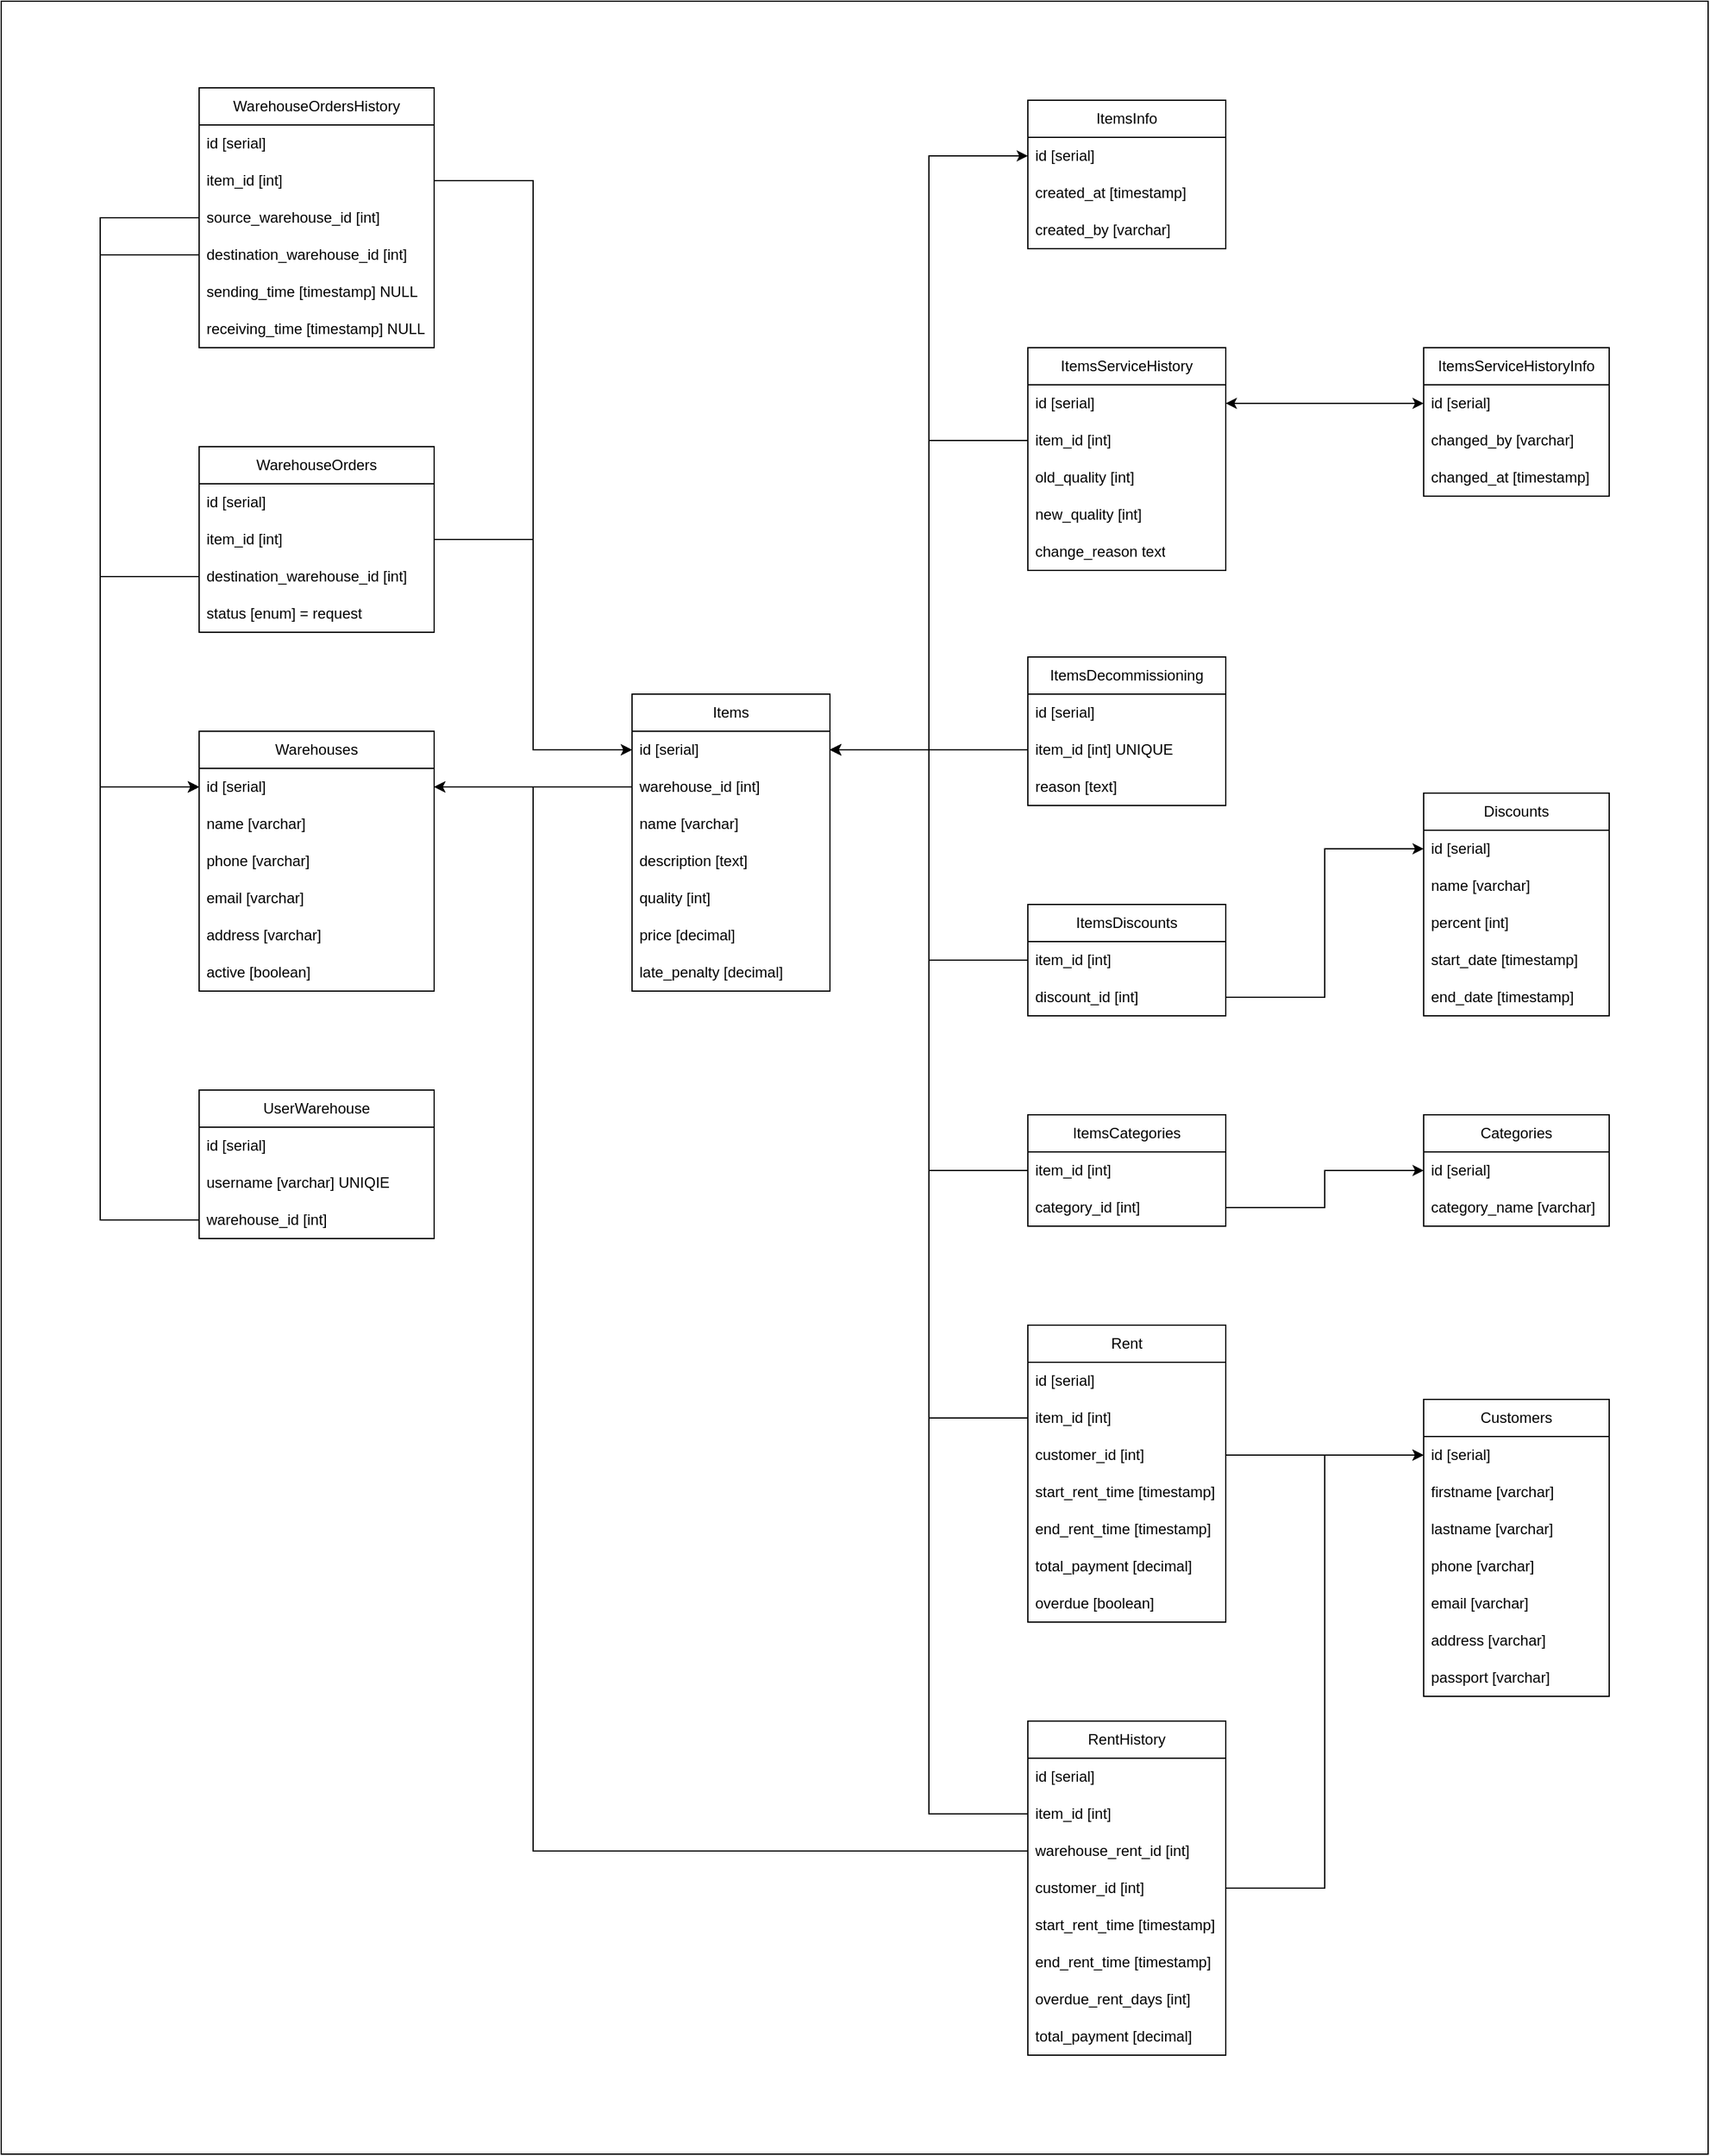 <mxfile version="24.7.17">
  <diagram name="Страница — 1" id="4j5skGVOsrsPlxVMQiAT">
    <mxGraphModel dx="2261" dy="3107" grid="1" gridSize="10" guides="1" tooltips="1" connect="1" arrows="1" fold="1" page="1" pageScale="1" pageWidth="827" pageHeight="1169" math="0" shadow="0">
      <root>
        <mxCell id="0" />
        <mxCell id="1" parent="0" />
        <mxCell id="xTbCGkDFSXypvoG6kdAG-1" value="" style="rounded=0;whiteSpace=wrap;html=1;fillColor=default;" parent="1" vertex="1">
          <mxGeometry x="-380" y="-1870" width="1380" height="1740" as="geometry" />
        </mxCell>
        <mxCell id="xTbCGkDFSXypvoG6kdAG-2" value="Warehouses" style="swimlane;fontStyle=0;childLayout=stackLayout;horizontal=1;startSize=30;horizontalStack=0;resizeParent=1;resizeParentMax=0;resizeLast=0;collapsible=1;marginBottom=0;whiteSpace=wrap;html=1;" parent="1" vertex="1">
          <mxGeometry x="-220" y="-1280" width="190" height="210" as="geometry" />
        </mxCell>
        <mxCell id="xTbCGkDFSXypvoG6kdAG-3" value="id [serial]" style="text;strokeColor=none;fillColor=none;align=left;verticalAlign=middle;spacingLeft=4;spacingRight=4;overflow=hidden;points=[[0,0.5],[1,0.5]];portConstraint=eastwest;rotatable=0;whiteSpace=wrap;html=1;" parent="xTbCGkDFSXypvoG6kdAG-2" vertex="1">
          <mxGeometry y="30" width="190" height="30" as="geometry" />
        </mxCell>
        <mxCell id="xTbCGkDFSXypvoG6kdAG-4" value="name [varchar]" style="text;strokeColor=none;fillColor=none;align=left;verticalAlign=middle;spacingLeft=4;spacingRight=4;overflow=hidden;points=[[0,0.5],[1,0.5]];portConstraint=eastwest;rotatable=0;whiteSpace=wrap;html=1;" parent="xTbCGkDFSXypvoG6kdAG-2" vertex="1">
          <mxGeometry y="60" width="190" height="30" as="geometry" />
        </mxCell>
        <mxCell id="xTbCGkDFSXypvoG6kdAG-5" value="phone [varchar]" style="text;strokeColor=none;fillColor=none;align=left;verticalAlign=middle;spacingLeft=4;spacingRight=4;overflow=hidden;points=[[0,0.5],[1,0.5]];portConstraint=eastwest;rotatable=0;whiteSpace=wrap;html=1;" parent="xTbCGkDFSXypvoG6kdAG-2" vertex="1">
          <mxGeometry y="90" width="190" height="30" as="geometry" />
        </mxCell>
        <mxCell id="xTbCGkDFSXypvoG6kdAG-6" value="email [varchar]" style="text;strokeColor=none;fillColor=none;align=left;verticalAlign=middle;spacingLeft=4;spacingRight=4;overflow=hidden;points=[[0,0.5],[1,0.5]];portConstraint=eastwest;rotatable=0;whiteSpace=wrap;html=1;" parent="xTbCGkDFSXypvoG6kdAG-2" vertex="1">
          <mxGeometry y="120" width="190" height="30" as="geometry" />
        </mxCell>
        <mxCell id="xTbCGkDFSXypvoG6kdAG-7" value="address [varchar]" style="text;strokeColor=none;fillColor=none;align=left;verticalAlign=middle;spacingLeft=4;spacingRight=4;overflow=hidden;points=[[0,0.5],[1,0.5]];portConstraint=eastwest;rotatable=0;whiteSpace=wrap;html=1;" parent="xTbCGkDFSXypvoG6kdAG-2" vertex="1">
          <mxGeometry y="150" width="190" height="30" as="geometry" />
        </mxCell>
        <mxCell id="xTbCGkDFSXypvoG6kdAG-108" value="active [boolean]" style="text;strokeColor=none;fillColor=none;align=left;verticalAlign=middle;spacingLeft=4;spacingRight=4;overflow=hidden;points=[[0,0.5],[1,0.5]];portConstraint=eastwest;rotatable=0;whiteSpace=wrap;html=1;" parent="xTbCGkDFSXypvoG6kdAG-2" vertex="1">
          <mxGeometry y="180" width="190" height="30" as="geometry" />
        </mxCell>
        <mxCell id="xTbCGkDFSXypvoG6kdAG-8" value="Items" style="swimlane;fontStyle=0;childLayout=stackLayout;horizontal=1;startSize=30;horizontalStack=0;resizeParent=1;resizeParentMax=0;resizeLast=0;collapsible=1;marginBottom=0;whiteSpace=wrap;html=1;" parent="1" vertex="1">
          <mxGeometry x="130" y="-1310" width="160" height="240" as="geometry" />
        </mxCell>
        <mxCell id="xTbCGkDFSXypvoG6kdAG-9" value="id [serial]" style="text;strokeColor=none;fillColor=none;align=left;verticalAlign=middle;spacingLeft=4;spacingRight=4;overflow=hidden;points=[[0,0.5],[1,0.5]];portConstraint=eastwest;rotatable=0;whiteSpace=wrap;html=1;" parent="xTbCGkDFSXypvoG6kdAG-8" vertex="1">
          <mxGeometry y="30" width="160" height="30" as="geometry" />
        </mxCell>
        <mxCell id="xTbCGkDFSXypvoG6kdAG-10" value="warehouse_id [int]" style="text;strokeColor=none;fillColor=none;align=left;verticalAlign=middle;spacingLeft=4;spacingRight=4;overflow=hidden;points=[[0,0.5],[1,0.5]];portConstraint=eastwest;rotatable=0;whiteSpace=wrap;html=1;" parent="xTbCGkDFSXypvoG6kdAG-8" vertex="1">
          <mxGeometry y="60" width="160" height="30" as="geometry" />
        </mxCell>
        <mxCell id="xTbCGkDFSXypvoG6kdAG-11" value="name [varchar]" style="text;strokeColor=none;fillColor=none;align=left;verticalAlign=middle;spacingLeft=4;spacingRight=4;overflow=hidden;points=[[0,0.5],[1,0.5]];portConstraint=eastwest;rotatable=0;whiteSpace=wrap;html=1;" parent="xTbCGkDFSXypvoG6kdAG-8" vertex="1">
          <mxGeometry y="90" width="160" height="30" as="geometry" />
        </mxCell>
        <mxCell id="xTbCGkDFSXypvoG6kdAG-12" value="description [text]" style="text;strokeColor=none;fillColor=none;align=left;verticalAlign=middle;spacingLeft=4;spacingRight=4;overflow=hidden;points=[[0,0.5],[1,0.5]];portConstraint=eastwest;rotatable=0;whiteSpace=wrap;html=1;" parent="xTbCGkDFSXypvoG6kdAG-8" vertex="1">
          <mxGeometry y="120" width="160" height="30" as="geometry" />
        </mxCell>
        <mxCell id="xTbCGkDFSXypvoG6kdAG-13" value="quality [int]" style="text;strokeColor=none;fillColor=none;align=left;verticalAlign=middle;spacingLeft=4;spacingRight=4;overflow=hidden;points=[[0,0.5],[1,0.5]];portConstraint=eastwest;rotatable=0;whiteSpace=wrap;html=1;" parent="xTbCGkDFSXypvoG6kdAG-8" vertex="1">
          <mxGeometry y="150" width="160" height="30" as="geometry" />
        </mxCell>
        <mxCell id="xTbCGkDFSXypvoG6kdAG-14" value="price [decimal]" style="text;strokeColor=none;fillColor=none;align=left;verticalAlign=middle;spacingLeft=4;spacingRight=4;overflow=hidden;points=[[0,0.5],[1,0.5]];portConstraint=eastwest;rotatable=0;whiteSpace=wrap;html=1;" parent="xTbCGkDFSXypvoG6kdAG-8" vertex="1">
          <mxGeometry y="180" width="160" height="30" as="geometry" />
        </mxCell>
        <mxCell id="xTbCGkDFSXypvoG6kdAG-15" value="late_penalty [decimal]" style="text;strokeColor=none;fillColor=none;align=left;verticalAlign=middle;spacingLeft=4;spacingRight=4;overflow=hidden;points=[[0,0.5],[1,0.5]];portConstraint=eastwest;rotatable=0;whiteSpace=wrap;html=1;" parent="xTbCGkDFSXypvoG6kdAG-8" vertex="1">
          <mxGeometry y="210" width="160" height="30" as="geometry" />
        </mxCell>
        <mxCell id="xTbCGkDFSXypvoG6kdAG-17" value="" style="endArrow=classic;html=1;rounded=0;exitX=0;exitY=0.5;exitDx=0;exitDy=0;entryX=1;entryY=0.5;entryDx=0;entryDy=0;" parent="1" source="xTbCGkDFSXypvoG6kdAG-10" target="xTbCGkDFSXypvoG6kdAG-3" edge="1">
          <mxGeometry width="50" height="50" relative="1" as="geometry">
            <mxPoint y="-1210" as="sourcePoint" />
            <mxPoint x="50" y="-1260" as="targetPoint" />
          </mxGeometry>
        </mxCell>
        <mxCell id="xTbCGkDFSXypvoG6kdAG-18" value="WarehouseOrders" style="swimlane;fontStyle=0;childLayout=stackLayout;horizontal=1;startSize=30;horizontalStack=0;resizeParent=1;resizeParentMax=0;resizeLast=0;collapsible=1;marginBottom=0;whiteSpace=wrap;html=1;" parent="1" vertex="1">
          <mxGeometry x="-220" y="-1510" width="190" height="150" as="geometry" />
        </mxCell>
        <mxCell id="xTbCGkDFSXypvoG6kdAG-19" value="id [serial]" style="text;strokeColor=none;fillColor=none;align=left;verticalAlign=middle;spacingLeft=4;spacingRight=4;overflow=hidden;points=[[0,0.5],[1,0.5]];portConstraint=eastwest;rotatable=0;whiteSpace=wrap;html=1;" parent="xTbCGkDFSXypvoG6kdAG-18" vertex="1">
          <mxGeometry y="30" width="190" height="30" as="geometry" />
        </mxCell>
        <mxCell id="xTbCGkDFSXypvoG6kdAG-20" value="item_id [int]" style="text;strokeColor=none;fillColor=none;align=left;verticalAlign=middle;spacingLeft=4;spacingRight=4;overflow=hidden;points=[[0,0.5],[1,0.5]];portConstraint=eastwest;rotatable=0;whiteSpace=wrap;html=1;" parent="xTbCGkDFSXypvoG6kdAG-18" vertex="1">
          <mxGeometry y="60" width="190" height="30" as="geometry" />
        </mxCell>
        <mxCell id="xTbCGkDFSXypvoG6kdAG-21" value="destination_warehouse_id [int]" style="text;strokeColor=none;fillColor=none;align=left;verticalAlign=middle;spacingLeft=4;spacingRight=4;overflow=hidden;points=[[0,0.5],[1,0.5]];portConstraint=eastwest;rotatable=0;whiteSpace=wrap;html=1;" parent="xTbCGkDFSXypvoG6kdAG-18" vertex="1">
          <mxGeometry y="90" width="190" height="30" as="geometry" />
        </mxCell>
        <mxCell id="xTbCGkDFSXypvoG6kdAG-22" value="status [enum] = request" style="text;strokeColor=none;fillColor=none;align=left;verticalAlign=middle;spacingLeft=4;spacingRight=4;overflow=hidden;points=[[0,0.5],[1,0.5]];portConstraint=eastwest;rotatable=0;whiteSpace=wrap;html=1;" parent="xTbCGkDFSXypvoG6kdAG-18" vertex="1">
          <mxGeometry y="120" width="190" height="30" as="geometry" />
        </mxCell>
        <mxCell id="xTbCGkDFSXypvoG6kdAG-23" value="WarehouseOrdersHistory" style="swimlane;fontStyle=0;childLayout=stackLayout;horizontal=1;startSize=30;horizontalStack=0;resizeParent=1;resizeParentMax=0;resizeLast=0;collapsible=1;marginBottom=0;whiteSpace=wrap;html=1;" parent="1" vertex="1">
          <mxGeometry x="-220" y="-1800" width="190" height="210" as="geometry" />
        </mxCell>
        <mxCell id="xTbCGkDFSXypvoG6kdAG-24" value="id [serial]" style="text;strokeColor=none;fillColor=none;align=left;verticalAlign=middle;spacingLeft=4;spacingRight=4;overflow=hidden;points=[[0,0.5],[1,0.5]];portConstraint=eastwest;rotatable=0;whiteSpace=wrap;html=1;" parent="xTbCGkDFSXypvoG6kdAG-23" vertex="1">
          <mxGeometry y="30" width="190" height="30" as="geometry" />
        </mxCell>
        <mxCell id="xTbCGkDFSXypvoG6kdAG-25" value="item_id [int]" style="text;strokeColor=none;fillColor=none;align=left;verticalAlign=middle;spacingLeft=4;spacingRight=4;overflow=hidden;points=[[0,0.5],[1,0.5]];portConstraint=eastwest;rotatable=0;whiteSpace=wrap;html=1;" parent="xTbCGkDFSXypvoG6kdAG-23" vertex="1">
          <mxGeometry y="60" width="190" height="30" as="geometry" />
        </mxCell>
        <mxCell id="xTbCGkDFSXypvoG6kdAG-26" value="source_warehouse_id [int]" style="text;strokeColor=none;fillColor=none;align=left;verticalAlign=middle;spacingLeft=4;spacingRight=4;overflow=hidden;points=[[0,0.5],[1,0.5]];portConstraint=eastwest;rotatable=0;whiteSpace=wrap;html=1;" parent="xTbCGkDFSXypvoG6kdAG-23" vertex="1">
          <mxGeometry y="90" width="190" height="30" as="geometry" />
        </mxCell>
        <mxCell id="xTbCGkDFSXypvoG6kdAG-27" value="destination_warehouse_id [int]" style="text;strokeColor=none;fillColor=none;align=left;verticalAlign=middle;spacingLeft=4;spacingRight=4;overflow=hidden;points=[[0,0.5],[1,0.5]];portConstraint=eastwest;rotatable=0;whiteSpace=wrap;html=1;" parent="xTbCGkDFSXypvoG6kdAG-23" vertex="1">
          <mxGeometry y="120" width="190" height="30" as="geometry" />
        </mxCell>
        <mxCell id="xTbCGkDFSXypvoG6kdAG-28" value="sending_time [timestamp] NULL" style="text;strokeColor=none;fillColor=none;align=left;verticalAlign=middle;spacingLeft=4;spacingRight=4;overflow=hidden;points=[[0,0.5],[1,0.5]];portConstraint=eastwest;rotatable=0;whiteSpace=wrap;html=1;" parent="xTbCGkDFSXypvoG6kdAG-23" vertex="1">
          <mxGeometry y="150" width="190" height="30" as="geometry" />
        </mxCell>
        <mxCell id="xTbCGkDFSXypvoG6kdAG-29" value="receiving_time [timestamp] NULL" style="text;strokeColor=none;fillColor=none;align=left;verticalAlign=middle;spacingLeft=4;spacingRight=4;overflow=hidden;points=[[0,0.5],[1,0.5]];portConstraint=eastwest;rotatable=0;whiteSpace=wrap;html=1;" parent="xTbCGkDFSXypvoG6kdAG-23" vertex="1">
          <mxGeometry y="180" width="190" height="30" as="geometry" />
        </mxCell>
        <mxCell id="xTbCGkDFSXypvoG6kdAG-30" value="" style="endArrow=classic;html=1;rounded=0;exitX=0;exitY=0.5;exitDx=0;exitDy=0;entryX=0;entryY=0.5;entryDx=0;entryDy=0;" parent="1" source="xTbCGkDFSXypvoG6kdAG-21" target="xTbCGkDFSXypvoG6kdAG-3" edge="1">
          <mxGeometry width="50" height="50" relative="1" as="geometry">
            <mxPoint x="-330" y="-1350" as="sourcePoint" />
            <mxPoint x="-280" y="-1400" as="targetPoint" />
            <Array as="points">
              <mxPoint x="-300" y="-1405" />
              <mxPoint x="-300" y="-1235" />
            </Array>
          </mxGeometry>
        </mxCell>
        <mxCell id="xTbCGkDFSXypvoG6kdAG-31" value="" style="endArrow=classic;html=1;rounded=0;exitX=0;exitY=0.5;exitDx=0;exitDy=0;entryX=0;entryY=0.5;entryDx=0;entryDy=0;" parent="1" source="xTbCGkDFSXypvoG6kdAG-26" target="xTbCGkDFSXypvoG6kdAG-3" edge="1">
          <mxGeometry width="50" height="50" relative="1" as="geometry">
            <mxPoint x="-390" y="-1550" as="sourcePoint" />
            <mxPoint x="-340" y="-1600" as="targetPoint" />
            <Array as="points">
              <mxPoint x="-300" y="-1695" />
              <mxPoint x="-300" y="-1235" />
            </Array>
          </mxGeometry>
        </mxCell>
        <mxCell id="xTbCGkDFSXypvoG6kdAG-32" value="" style="endArrow=classic;html=1;rounded=0;exitX=0;exitY=0.5;exitDx=0;exitDy=0;entryX=0;entryY=0.5;entryDx=0;entryDy=0;" parent="1" source="xTbCGkDFSXypvoG6kdAG-27" target="xTbCGkDFSXypvoG6kdAG-3" edge="1">
          <mxGeometry width="50" height="50" relative="1" as="geometry">
            <mxPoint x="-350" y="-1510" as="sourcePoint" />
            <mxPoint x="-300" y="-1560" as="targetPoint" />
            <Array as="points">
              <mxPoint x="-300" y="-1665" />
              <mxPoint x="-300" y="-1235" />
            </Array>
          </mxGeometry>
        </mxCell>
        <mxCell id="xTbCGkDFSXypvoG6kdAG-33" value="" style="endArrow=classic;html=1;rounded=0;exitX=1;exitY=0.5;exitDx=0;exitDy=0;entryX=0;entryY=0.5;entryDx=0;entryDy=0;" parent="1" source="xTbCGkDFSXypvoG6kdAG-20" target="xTbCGkDFSXypvoG6kdAG-9" edge="1">
          <mxGeometry width="50" height="50" relative="1" as="geometry">
            <mxPoint x="50" y="-1430" as="sourcePoint" />
            <mxPoint x="100" y="-1480" as="targetPoint" />
            <Array as="points">
              <mxPoint x="50" y="-1435" />
              <mxPoint x="50" y="-1265" />
            </Array>
          </mxGeometry>
        </mxCell>
        <mxCell id="xTbCGkDFSXypvoG6kdAG-34" value="" style="endArrow=classic;html=1;rounded=0;entryX=0;entryY=0.5;entryDx=0;entryDy=0;exitX=1;exitY=0.5;exitDx=0;exitDy=0;" parent="1" source="xTbCGkDFSXypvoG6kdAG-25" target="xTbCGkDFSXypvoG6kdAG-9" edge="1">
          <mxGeometry width="50" height="50" relative="1" as="geometry">
            <mxPoint x="50" y="-1650" as="sourcePoint" />
            <mxPoint x="100" y="-1700" as="targetPoint" />
            <Array as="points">
              <mxPoint x="50" y="-1725" />
              <mxPoint x="50" y="-1265" />
            </Array>
          </mxGeometry>
        </mxCell>
        <mxCell id="xTbCGkDFSXypvoG6kdAG-35" value="ItemsInfo" style="swimlane;fontStyle=0;childLayout=stackLayout;horizontal=1;startSize=30;horizontalStack=0;resizeParent=1;resizeParentMax=0;resizeLast=0;collapsible=1;marginBottom=0;whiteSpace=wrap;html=1;" parent="1" vertex="1">
          <mxGeometry x="450" y="-1790" width="160" height="120" as="geometry" />
        </mxCell>
        <mxCell id="xTbCGkDFSXypvoG6kdAG-36" value="id [serial]" style="text;strokeColor=none;fillColor=none;align=left;verticalAlign=middle;spacingLeft=4;spacingRight=4;overflow=hidden;points=[[0,0.5],[1,0.5]];portConstraint=eastwest;rotatable=0;whiteSpace=wrap;html=1;" parent="xTbCGkDFSXypvoG6kdAG-35" vertex="1">
          <mxGeometry y="30" width="160" height="30" as="geometry" />
        </mxCell>
        <mxCell id="xTbCGkDFSXypvoG6kdAG-37" value="created_at [timestamp]" style="text;strokeColor=none;fillColor=none;align=left;verticalAlign=middle;spacingLeft=4;spacingRight=4;overflow=hidden;points=[[0,0.5],[1,0.5]];portConstraint=eastwest;rotatable=0;whiteSpace=wrap;html=1;" parent="xTbCGkDFSXypvoG6kdAG-35" vertex="1">
          <mxGeometry y="60" width="160" height="30" as="geometry" />
        </mxCell>
        <mxCell id="xTbCGkDFSXypvoG6kdAG-38" value="created_by [varchar]" style="text;strokeColor=none;fillColor=none;align=left;verticalAlign=middle;spacingLeft=4;spacingRight=4;overflow=hidden;points=[[0,0.5],[1,0.5]];portConstraint=eastwest;rotatable=0;whiteSpace=wrap;html=1;" parent="xTbCGkDFSXypvoG6kdAG-35" vertex="1">
          <mxGeometry y="90" width="160" height="30" as="geometry" />
        </mxCell>
        <mxCell id="xTbCGkDFSXypvoG6kdAG-39" value="" style="endArrow=classic;startArrow=classic;html=1;rounded=0;exitX=1;exitY=0.5;exitDx=0;exitDy=0;entryX=0;entryY=0.5;entryDx=0;entryDy=0;" parent="1" source="xTbCGkDFSXypvoG6kdAG-9" target="xTbCGkDFSXypvoG6kdAG-36" edge="1">
          <mxGeometry width="50" height="50" relative="1" as="geometry">
            <mxPoint x="300" y="-1410" as="sourcePoint" />
            <mxPoint x="350" y="-1670" as="targetPoint" />
            <Array as="points">
              <mxPoint x="370" y="-1265" />
              <mxPoint x="370" y="-1745" />
            </Array>
          </mxGeometry>
        </mxCell>
        <mxCell id="xTbCGkDFSXypvoG6kdAG-40" value="ItemsServiceHistory" style="swimlane;fontStyle=0;childLayout=stackLayout;horizontal=1;startSize=30;horizontalStack=0;resizeParent=1;resizeParentMax=0;resizeLast=0;collapsible=1;marginBottom=0;whiteSpace=wrap;html=1;" parent="1" vertex="1">
          <mxGeometry x="450" y="-1590" width="160" height="180" as="geometry" />
        </mxCell>
        <mxCell id="xTbCGkDFSXypvoG6kdAG-41" value="id [serial]" style="text;strokeColor=none;fillColor=none;align=left;verticalAlign=middle;spacingLeft=4;spacingRight=4;overflow=hidden;points=[[0,0.5],[1,0.5]];portConstraint=eastwest;rotatable=0;whiteSpace=wrap;html=1;" parent="xTbCGkDFSXypvoG6kdAG-40" vertex="1">
          <mxGeometry y="30" width="160" height="30" as="geometry" />
        </mxCell>
        <mxCell id="xTbCGkDFSXypvoG6kdAG-42" value="item_id [int]" style="text;strokeColor=none;fillColor=none;align=left;verticalAlign=middle;spacingLeft=4;spacingRight=4;overflow=hidden;points=[[0,0.5],[1,0.5]];portConstraint=eastwest;rotatable=0;whiteSpace=wrap;html=1;" parent="xTbCGkDFSXypvoG6kdAG-40" vertex="1">
          <mxGeometry y="60" width="160" height="30" as="geometry" />
        </mxCell>
        <mxCell id="xTbCGkDFSXypvoG6kdAG-43" value="old_quality [int]" style="text;strokeColor=none;fillColor=none;align=left;verticalAlign=middle;spacingLeft=4;spacingRight=4;overflow=hidden;points=[[0,0.5],[1,0.5]];portConstraint=eastwest;rotatable=0;whiteSpace=wrap;html=1;" parent="xTbCGkDFSXypvoG6kdAG-40" vertex="1">
          <mxGeometry y="90" width="160" height="30" as="geometry" />
        </mxCell>
        <mxCell id="xTbCGkDFSXypvoG6kdAG-44" value="new&lt;span style=&quot;background-color: initial;&quot;&gt;_quality [int]&lt;/span&gt;" style="text;strokeColor=none;fillColor=none;align=left;verticalAlign=middle;spacingLeft=4;spacingRight=4;overflow=hidden;points=[[0,0.5],[1,0.5]];portConstraint=eastwest;rotatable=0;whiteSpace=wrap;html=1;" parent="xTbCGkDFSXypvoG6kdAG-40" vertex="1">
          <mxGeometry y="120" width="160" height="30" as="geometry" />
        </mxCell>
        <mxCell id="xTbCGkDFSXypvoG6kdAG-45" value="change_reason text" style="text;strokeColor=none;fillColor=none;align=left;verticalAlign=middle;spacingLeft=4;spacingRight=4;overflow=hidden;points=[[0,0.5],[1,0.5]];portConstraint=eastwest;rotatable=0;whiteSpace=wrap;html=1;" parent="xTbCGkDFSXypvoG6kdAG-40" vertex="1">
          <mxGeometry y="150" width="160" height="30" as="geometry" />
        </mxCell>
        <mxCell id="xTbCGkDFSXypvoG6kdAG-48" value="" style="endArrow=classic;html=1;rounded=0;exitX=0;exitY=0.5;exitDx=0;exitDy=0;entryX=1;entryY=0.5;entryDx=0;entryDy=0;" parent="1" source="xTbCGkDFSXypvoG6kdAG-42" target="xTbCGkDFSXypvoG6kdAG-9" edge="1">
          <mxGeometry width="50" height="50" relative="1" as="geometry">
            <mxPoint x="260" y="-1460" as="sourcePoint" />
            <mxPoint x="310" y="-1510" as="targetPoint" />
            <Array as="points">
              <mxPoint x="370" y="-1515" />
              <mxPoint x="370" y="-1265" />
            </Array>
          </mxGeometry>
        </mxCell>
        <mxCell id="xTbCGkDFSXypvoG6kdAG-49" value="ItemsCategories" style="swimlane;fontStyle=0;childLayout=stackLayout;horizontal=1;startSize=30;horizontalStack=0;resizeParent=1;resizeParentMax=0;resizeLast=0;collapsible=1;marginBottom=0;whiteSpace=wrap;html=1;" parent="1" vertex="1">
          <mxGeometry x="450" y="-970" width="160" height="90" as="geometry" />
        </mxCell>
        <mxCell id="xTbCGkDFSXypvoG6kdAG-50" value="item_id [int]" style="text;strokeColor=none;fillColor=none;align=left;verticalAlign=middle;spacingLeft=4;spacingRight=4;overflow=hidden;points=[[0,0.5],[1,0.5]];portConstraint=eastwest;rotatable=0;whiteSpace=wrap;html=1;" parent="xTbCGkDFSXypvoG6kdAG-49" vertex="1">
          <mxGeometry y="30" width="160" height="30" as="geometry" />
        </mxCell>
        <mxCell id="xTbCGkDFSXypvoG6kdAG-51" value="category_id [int]" style="text;strokeColor=none;fillColor=none;align=left;verticalAlign=middle;spacingLeft=4;spacingRight=4;overflow=hidden;points=[[0,0.5],[1,0.5]];portConstraint=eastwest;rotatable=0;whiteSpace=wrap;html=1;" parent="xTbCGkDFSXypvoG6kdAG-49" vertex="1">
          <mxGeometry y="60" width="160" height="30" as="geometry" />
        </mxCell>
        <mxCell id="xTbCGkDFSXypvoG6kdAG-52" value="Categories" style="swimlane;fontStyle=0;childLayout=stackLayout;horizontal=1;startSize=30;horizontalStack=0;resizeParent=1;resizeParentMax=0;resizeLast=0;collapsible=1;marginBottom=0;whiteSpace=wrap;html=1;" parent="1" vertex="1">
          <mxGeometry x="770" y="-970" width="150" height="90" as="geometry" />
        </mxCell>
        <mxCell id="xTbCGkDFSXypvoG6kdAG-53" value="id [serial]" style="text;strokeColor=none;fillColor=none;align=left;verticalAlign=middle;spacingLeft=4;spacingRight=4;overflow=hidden;points=[[0,0.5],[1,0.5]];portConstraint=eastwest;rotatable=0;whiteSpace=wrap;html=1;" parent="xTbCGkDFSXypvoG6kdAG-52" vertex="1">
          <mxGeometry y="30" width="150" height="30" as="geometry" />
        </mxCell>
        <mxCell id="xTbCGkDFSXypvoG6kdAG-54" value="category_name [varchar]" style="text;strokeColor=none;fillColor=none;align=left;verticalAlign=middle;spacingLeft=4;spacingRight=4;overflow=hidden;points=[[0,0.5],[1,0.5]];portConstraint=eastwest;rotatable=0;whiteSpace=wrap;html=1;" parent="xTbCGkDFSXypvoG6kdAG-52" vertex="1">
          <mxGeometry y="60" width="150" height="30" as="geometry" />
        </mxCell>
        <mxCell id="xTbCGkDFSXypvoG6kdAG-56" value="" style="endArrow=classic;html=1;rounded=0;entryX=0;entryY=0.5;entryDx=0;entryDy=0;exitX=1;exitY=0.5;exitDx=0;exitDy=0;" parent="1" source="xTbCGkDFSXypvoG6kdAG-51" target="xTbCGkDFSXypvoG6kdAG-53" edge="1">
          <mxGeometry width="50" height="50" relative="1" as="geometry">
            <mxPoint x="650" y="-880" as="sourcePoint" />
            <mxPoint x="700" y="-930" as="targetPoint" />
            <Array as="points">
              <mxPoint x="690" y="-895" />
              <mxPoint x="690" y="-925" />
            </Array>
          </mxGeometry>
        </mxCell>
        <mxCell id="xTbCGkDFSXypvoG6kdAG-57" value="ItemsDiscounts" style="swimlane;fontStyle=0;childLayout=stackLayout;horizontal=1;startSize=30;horizontalStack=0;resizeParent=1;resizeParentMax=0;resizeLast=0;collapsible=1;marginBottom=0;whiteSpace=wrap;html=1;" parent="1" vertex="1">
          <mxGeometry x="450" y="-1140" width="160" height="90" as="geometry" />
        </mxCell>
        <mxCell id="xTbCGkDFSXypvoG6kdAG-58" value="item_id [int]" style="text;strokeColor=none;fillColor=none;align=left;verticalAlign=middle;spacingLeft=4;spacingRight=4;overflow=hidden;points=[[0,0.5],[1,0.5]];portConstraint=eastwest;rotatable=0;whiteSpace=wrap;html=1;" parent="xTbCGkDFSXypvoG6kdAG-57" vertex="1">
          <mxGeometry y="30" width="160" height="30" as="geometry" />
        </mxCell>
        <mxCell id="xTbCGkDFSXypvoG6kdAG-59" value="discount_id [int]" style="text;strokeColor=none;fillColor=none;align=left;verticalAlign=middle;spacingLeft=4;spacingRight=4;overflow=hidden;points=[[0,0.5],[1,0.5]];portConstraint=eastwest;rotatable=0;whiteSpace=wrap;html=1;" parent="xTbCGkDFSXypvoG6kdAG-57" vertex="1">
          <mxGeometry y="60" width="160" height="30" as="geometry" />
        </mxCell>
        <mxCell id="xTbCGkDFSXypvoG6kdAG-60" value="" style="endArrow=classic;html=1;rounded=0;entryX=1;entryY=0.5;entryDx=0;entryDy=0;exitX=0;exitY=0.5;exitDx=0;exitDy=0;" parent="1" source="xTbCGkDFSXypvoG6kdAG-58" target="xTbCGkDFSXypvoG6kdAG-9" edge="1">
          <mxGeometry width="50" height="50" relative="1" as="geometry">
            <mxPoint x="380" y="-1170" as="sourcePoint" />
            <mxPoint x="430" y="-1220" as="targetPoint" />
            <Array as="points">
              <mxPoint x="370" y="-1095" />
              <mxPoint x="370" y="-1265" />
            </Array>
          </mxGeometry>
        </mxCell>
        <mxCell id="xTbCGkDFSXypvoG6kdAG-61" value="Discounts" style="swimlane;fontStyle=0;childLayout=stackLayout;horizontal=1;startSize=30;horizontalStack=0;resizeParent=1;resizeParentMax=0;resizeLast=0;collapsible=1;marginBottom=0;whiteSpace=wrap;html=1;" parent="1" vertex="1">
          <mxGeometry x="770" y="-1230" width="150" height="180" as="geometry" />
        </mxCell>
        <mxCell id="xTbCGkDFSXypvoG6kdAG-62" value="id [serial]" style="text;strokeColor=none;fillColor=none;align=left;verticalAlign=middle;spacingLeft=4;spacingRight=4;overflow=hidden;points=[[0,0.5],[1,0.5]];portConstraint=eastwest;rotatable=0;whiteSpace=wrap;html=1;" parent="xTbCGkDFSXypvoG6kdAG-61" vertex="1">
          <mxGeometry y="30" width="150" height="30" as="geometry" />
        </mxCell>
        <mxCell id="xTbCGkDFSXypvoG6kdAG-63" value="name [varchar]" style="text;strokeColor=none;fillColor=none;align=left;verticalAlign=middle;spacingLeft=4;spacingRight=4;overflow=hidden;points=[[0,0.5],[1,0.5]];portConstraint=eastwest;rotatable=0;whiteSpace=wrap;html=1;" parent="xTbCGkDFSXypvoG6kdAG-61" vertex="1">
          <mxGeometry y="60" width="150" height="30" as="geometry" />
        </mxCell>
        <mxCell id="xTbCGkDFSXypvoG6kdAG-64" value="percent [int]" style="text;strokeColor=none;fillColor=none;align=left;verticalAlign=middle;spacingLeft=4;spacingRight=4;overflow=hidden;points=[[0,0.5],[1,0.5]];portConstraint=eastwest;rotatable=0;whiteSpace=wrap;html=1;" parent="xTbCGkDFSXypvoG6kdAG-61" vertex="1">
          <mxGeometry y="90" width="150" height="30" as="geometry" />
        </mxCell>
        <mxCell id="xTbCGkDFSXypvoG6kdAG-65" value="start_date [timestamp]" style="text;strokeColor=none;fillColor=none;align=left;verticalAlign=middle;spacingLeft=4;spacingRight=4;overflow=hidden;points=[[0,0.5],[1,0.5]];portConstraint=eastwest;rotatable=0;whiteSpace=wrap;html=1;" parent="xTbCGkDFSXypvoG6kdAG-61" vertex="1">
          <mxGeometry y="120" width="150" height="30" as="geometry" />
        </mxCell>
        <mxCell id="xTbCGkDFSXypvoG6kdAG-66" value="end_date [timestamp]" style="text;strokeColor=none;fillColor=none;align=left;verticalAlign=middle;spacingLeft=4;spacingRight=4;overflow=hidden;points=[[0,0.5],[1,0.5]];portConstraint=eastwest;rotatable=0;whiteSpace=wrap;html=1;" parent="xTbCGkDFSXypvoG6kdAG-61" vertex="1">
          <mxGeometry y="150" width="150" height="30" as="geometry" />
        </mxCell>
        <mxCell id="xTbCGkDFSXypvoG6kdAG-67" value="&lt;span style=&quot;white-space-collapse: preserve;&quot; data-src-align=&quot;0:23&quot; class=&quot;EzKURWReUAB5oZgtQNkl&quot;&gt;ItemsDecommissioning&lt;/span&gt;" style="swimlane;fontStyle=0;childLayout=stackLayout;horizontal=1;startSize=30;horizontalStack=0;resizeParent=1;resizeParentMax=0;resizeLast=0;collapsible=1;marginBottom=0;whiteSpace=wrap;html=1;" parent="1" vertex="1">
          <mxGeometry x="450" y="-1340" width="160" height="120" as="geometry">
            <mxRectangle x="120" y="530" width="160" height="30" as="alternateBounds" />
          </mxGeometry>
        </mxCell>
        <mxCell id="xTbCGkDFSXypvoG6kdAG-68" value="id [serial]" style="text;strokeColor=none;fillColor=none;align=left;verticalAlign=middle;spacingLeft=4;spacingRight=4;overflow=hidden;points=[[0,0.5],[1,0.5]];portConstraint=eastwest;rotatable=0;whiteSpace=wrap;html=1;" parent="xTbCGkDFSXypvoG6kdAG-67" vertex="1">
          <mxGeometry y="30" width="160" height="30" as="geometry" />
        </mxCell>
        <mxCell id="xTbCGkDFSXypvoG6kdAG-69" value="item_id [int] UNIQUE" style="text;strokeColor=none;fillColor=none;align=left;verticalAlign=middle;spacingLeft=4;spacingRight=4;overflow=hidden;points=[[0,0.5],[1,0.5]];portConstraint=eastwest;rotatable=0;whiteSpace=wrap;html=1;" parent="xTbCGkDFSXypvoG6kdAG-67" vertex="1">
          <mxGeometry y="60" width="160" height="30" as="geometry" />
        </mxCell>
        <mxCell id="xTbCGkDFSXypvoG6kdAG-70" value="reason [text]" style="text;strokeColor=none;fillColor=none;align=left;verticalAlign=middle;spacingLeft=4;spacingRight=4;overflow=hidden;points=[[0,0.5],[1,0.5]];portConstraint=eastwest;rotatable=0;whiteSpace=wrap;html=1;" parent="xTbCGkDFSXypvoG6kdAG-67" vertex="1">
          <mxGeometry y="90" width="160" height="30" as="geometry" />
        </mxCell>
        <mxCell id="xTbCGkDFSXypvoG6kdAG-71" value="" style="endArrow=classic;html=1;rounded=0;exitX=1;exitY=0.5;exitDx=0;exitDy=0;entryX=0;entryY=0.5;entryDx=0;entryDy=0;" parent="1" source="xTbCGkDFSXypvoG6kdAG-59" target="xTbCGkDFSXypvoG6kdAG-62" edge="1">
          <mxGeometry width="50" height="50" relative="1" as="geometry">
            <mxPoint x="650" y="-1080" as="sourcePoint" />
            <mxPoint x="630" y="-1150" as="targetPoint" />
            <Array as="points">
              <mxPoint x="690" y="-1065" />
              <mxPoint x="690" y="-1185" />
            </Array>
          </mxGeometry>
        </mxCell>
        <mxCell id="xTbCGkDFSXypvoG6kdAG-73" value="Rent" style="swimlane;fontStyle=0;childLayout=stackLayout;horizontal=1;startSize=30;horizontalStack=0;resizeParent=1;resizeParentMax=0;resizeLast=0;collapsible=1;marginBottom=0;whiteSpace=wrap;html=1;" parent="1" vertex="1">
          <mxGeometry x="450" y="-800" width="160" height="240" as="geometry" />
        </mxCell>
        <mxCell id="xTbCGkDFSXypvoG6kdAG-74" value="id [serial]" style="text;strokeColor=none;fillColor=none;align=left;verticalAlign=middle;spacingLeft=4;spacingRight=4;overflow=hidden;points=[[0,0.5],[1,0.5]];portConstraint=eastwest;rotatable=0;whiteSpace=wrap;html=1;" parent="xTbCGkDFSXypvoG6kdAG-73" vertex="1">
          <mxGeometry y="30" width="160" height="30" as="geometry" />
        </mxCell>
        <mxCell id="xTbCGkDFSXypvoG6kdAG-75" value="item_id [int]" style="text;strokeColor=none;fillColor=none;align=left;verticalAlign=middle;spacingLeft=4;spacingRight=4;overflow=hidden;points=[[0,0.5],[1,0.5]];portConstraint=eastwest;rotatable=0;whiteSpace=wrap;html=1;" parent="xTbCGkDFSXypvoG6kdAG-73" vertex="1">
          <mxGeometry y="60" width="160" height="30" as="geometry" />
        </mxCell>
        <mxCell id="xTbCGkDFSXypvoG6kdAG-76" value="customer_id [int]" style="text;strokeColor=none;fillColor=none;align=left;verticalAlign=middle;spacingLeft=4;spacingRight=4;overflow=hidden;points=[[0,0.5],[1,0.5]];portConstraint=eastwest;rotatable=0;whiteSpace=wrap;html=1;" parent="xTbCGkDFSXypvoG6kdAG-73" vertex="1">
          <mxGeometry y="90" width="160" height="30" as="geometry" />
        </mxCell>
        <mxCell id="xTbCGkDFSXypvoG6kdAG-77" value="start_rent_time [timestamp]" style="text;strokeColor=none;fillColor=none;align=left;verticalAlign=middle;spacingLeft=4;spacingRight=4;overflow=hidden;points=[[0,0.5],[1,0.5]];portConstraint=eastwest;rotatable=0;whiteSpace=wrap;html=1;" parent="xTbCGkDFSXypvoG6kdAG-73" vertex="1">
          <mxGeometry y="120" width="160" height="30" as="geometry" />
        </mxCell>
        <mxCell id="xTbCGkDFSXypvoG6kdAG-78" value="end_rent_time [timestamp]" style="text;strokeColor=none;fillColor=none;align=left;verticalAlign=middle;spacingLeft=4;spacingRight=4;overflow=hidden;points=[[0,0.5],[1,0.5]];portConstraint=eastwest;rotatable=0;whiteSpace=wrap;html=1;" parent="xTbCGkDFSXypvoG6kdAG-73" vertex="1">
          <mxGeometry y="150" width="160" height="30" as="geometry" />
        </mxCell>
        <mxCell id="xTbCGkDFSXypvoG6kdAG-79" value="total_payment [decimal]" style="text;strokeColor=none;fillColor=none;align=left;verticalAlign=middle;spacingLeft=4;spacingRight=4;overflow=hidden;points=[[0,0.5],[1,0.5]];portConstraint=eastwest;rotatable=0;whiteSpace=wrap;html=1;" parent="xTbCGkDFSXypvoG6kdAG-73" vertex="1">
          <mxGeometry y="180" width="160" height="30" as="geometry" />
        </mxCell>
        <mxCell id="xTbCGkDFSXypvoG6kdAG-80" value="overdue [boolean]" style="text;strokeColor=none;fillColor=none;align=left;verticalAlign=middle;spacingLeft=4;spacingRight=4;overflow=hidden;points=[[0,0.5],[1,0.5]];portConstraint=eastwest;rotatable=0;whiteSpace=wrap;html=1;" parent="xTbCGkDFSXypvoG6kdAG-73" vertex="1">
          <mxGeometry y="210" width="160" height="30" as="geometry" />
        </mxCell>
        <mxCell id="xTbCGkDFSXypvoG6kdAG-81" value="" style="endArrow=classic;html=1;rounded=0;entryX=1;entryY=0.5;entryDx=0;entryDy=0;exitX=0;exitY=0.5;exitDx=0;exitDy=0;" parent="1" source="xTbCGkDFSXypvoG6kdAG-75" target="xTbCGkDFSXypvoG6kdAG-9" edge="1">
          <mxGeometry width="50" height="50" relative="1" as="geometry">
            <mxPoint x="250" y="-860" as="sourcePoint" />
            <mxPoint x="300" y="-910" as="targetPoint" />
            <Array as="points">
              <mxPoint x="370" y="-725" />
              <mxPoint x="370" y="-1265" />
            </Array>
          </mxGeometry>
        </mxCell>
        <mxCell id="xTbCGkDFSXypvoG6kdAG-82" value="Customers" style="swimlane;fontStyle=0;childLayout=stackLayout;horizontal=1;startSize=30;horizontalStack=0;resizeParent=1;resizeParentMax=0;resizeLast=0;collapsible=1;marginBottom=0;whiteSpace=wrap;html=1;" parent="1" vertex="1">
          <mxGeometry x="770" y="-740" width="150" height="240" as="geometry">
            <mxRectangle x="760" y="-730" width="100" height="30" as="alternateBounds" />
          </mxGeometry>
        </mxCell>
        <mxCell id="xTbCGkDFSXypvoG6kdAG-83" value="id [serial]" style="text;strokeColor=none;fillColor=none;align=left;verticalAlign=middle;spacingLeft=4;spacingRight=4;overflow=hidden;points=[[0,0.5],[1,0.5]];portConstraint=eastwest;rotatable=0;whiteSpace=wrap;html=1;" parent="xTbCGkDFSXypvoG6kdAG-82" vertex="1">
          <mxGeometry y="30" width="150" height="30" as="geometry" />
        </mxCell>
        <mxCell id="xTbCGkDFSXypvoG6kdAG-84" value="firstname [varchar]" style="text;strokeColor=none;fillColor=none;align=left;verticalAlign=middle;spacingLeft=4;spacingRight=4;overflow=hidden;points=[[0,0.5],[1,0.5]];portConstraint=eastwest;rotatable=0;whiteSpace=wrap;html=1;" parent="xTbCGkDFSXypvoG6kdAG-82" vertex="1">
          <mxGeometry y="60" width="150" height="30" as="geometry" />
        </mxCell>
        <mxCell id="xTbCGkDFSXypvoG6kdAG-85" value="lastname [varchar]" style="text;strokeColor=none;fillColor=none;align=left;verticalAlign=middle;spacingLeft=4;spacingRight=4;overflow=hidden;points=[[0,0.5],[1,0.5]];portConstraint=eastwest;rotatable=0;whiteSpace=wrap;html=1;" parent="xTbCGkDFSXypvoG6kdAG-82" vertex="1">
          <mxGeometry y="90" width="150" height="30" as="geometry" />
        </mxCell>
        <mxCell id="xTbCGkDFSXypvoG6kdAG-86" value="phone [varchar]" style="text;strokeColor=none;fillColor=none;align=left;verticalAlign=middle;spacingLeft=4;spacingRight=4;overflow=hidden;points=[[0,0.5],[1,0.5]];portConstraint=eastwest;rotatable=0;whiteSpace=wrap;html=1;" parent="xTbCGkDFSXypvoG6kdAG-82" vertex="1">
          <mxGeometry y="120" width="150" height="30" as="geometry" />
        </mxCell>
        <mxCell id="xTbCGkDFSXypvoG6kdAG-87" value="email [varchar]" style="text;strokeColor=none;fillColor=none;align=left;verticalAlign=middle;spacingLeft=4;spacingRight=4;overflow=hidden;points=[[0,0.5],[1,0.5]];portConstraint=eastwest;rotatable=0;whiteSpace=wrap;html=1;" parent="xTbCGkDFSXypvoG6kdAG-82" vertex="1">
          <mxGeometry y="150" width="150" height="30" as="geometry" />
        </mxCell>
        <mxCell id="xTbCGkDFSXypvoG6kdAG-88" value="address [varchar]" style="text;strokeColor=none;fillColor=none;align=left;verticalAlign=middle;spacingLeft=4;spacingRight=4;overflow=hidden;points=[[0,0.5],[1,0.5]];portConstraint=eastwest;rotatable=0;whiteSpace=wrap;html=1;" parent="xTbCGkDFSXypvoG6kdAG-82" vertex="1">
          <mxGeometry y="180" width="150" height="30" as="geometry" />
        </mxCell>
        <mxCell id="xTbCGkDFSXypvoG6kdAG-89" value="passport [varchar]" style="text;strokeColor=none;fillColor=none;align=left;verticalAlign=middle;spacingLeft=4;spacingRight=4;overflow=hidden;points=[[0,0.5],[1,0.5]];portConstraint=eastwest;rotatable=0;whiteSpace=wrap;html=1;" parent="xTbCGkDFSXypvoG6kdAG-82" vertex="1">
          <mxGeometry y="210" width="150" height="30" as="geometry" />
        </mxCell>
        <mxCell id="xTbCGkDFSXypvoG6kdAG-90" value="" style="endArrow=classic;html=1;rounded=0;exitX=1;exitY=0.5;exitDx=0;exitDy=0;entryX=0;entryY=0.5;entryDx=0;entryDy=0;" parent="1" source="xTbCGkDFSXypvoG6kdAG-76" target="xTbCGkDFSXypvoG6kdAG-83" edge="1">
          <mxGeometry width="50" height="50" relative="1" as="geometry">
            <mxPoint x="680" y="-710" as="sourcePoint" />
            <mxPoint x="730" y="-760" as="targetPoint" />
            <Array as="points">
              <mxPoint x="690" y="-695" />
            </Array>
          </mxGeometry>
        </mxCell>
        <mxCell id="xTbCGkDFSXypvoG6kdAG-91" value="Rent&lt;span style=&quot;background-color: initial;&quot;&gt;History&lt;/span&gt;" style="swimlane;fontStyle=0;childLayout=stackLayout;horizontal=1;startSize=30;horizontalStack=0;resizeParent=1;resizeParentMax=0;resizeLast=0;collapsible=1;marginBottom=0;whiteSpace=wrap;html=1;" parent="1" vertex="1">
          <mxGeometry x="450" y="-480" width="160" height="270" as="geometry" />
        </mxCell>
        <mxCell id="xTbCGkDFSXypvoG6kdAG-92" value="id [serial]" style="text;strokeColor=none;fillColor=none;align=left;verticalAlign=middle;spacingLeft=4;spacingRight=4;overflow=hidden;points=[[0,0.5],[1,0.5]];portConstraint=eastwest;rotatable=0;whiteSpace=wrap;html=1;" parent="xTbCGkDFSXypvoG6kdAG-91" vertex="1">
          <mxGeometry y="30" width="160" height="30" as="geometry" />
        </mxCell>
        <mxCell id="xTbCGkDFSXypvoG6kdAG-93" value="item_id [int]" style="text;strokeColor=none;fillColor=none;align=left;verticalAlign=middle;spacingLeft=4;spacingRight=4;overflow=hidden;points=[[0,0.5],[1,0.5]];portConstraint=eastwest;rotatable=0;whiteSpace=wrap;html=1;" parent="xTbCGkDFSXypvoG6kdAG-91" vertex="1">
          <mxGeometry y="60" width="160" height="30" as="geometry" />
        </mxCell>
        <mxCell id="xTbCGkDFSXypvoG6kdAG-106" value="warehouse_rent_id [int]" style="text;strokeColor=none;fillColor=none;align=left;verticalAlign=middle;spacingLeft=4;spacingRight=4;overflow=hidden;points=[[0,0.5],[1,0.5]];portConstraint=eastwest;rotatable=0;whiteSpace=wrap;html=1;" parent="xTbCGkDFSXypvoG6kdAG-91" vertex="1">
          <mxGeometry y="90" width="160" height="30" as="geometry" />
        </mxCell>
        <mxCell id="xTbCGkDFSXypvoG6kdAG-94" value="customer_id [int]" style="text;strokeColor=none;fillColor=none;align=left;verticalAlign=middle;spacingLeft=4;spacingRight=4;overflow=hidden;points=[[0,0.5],[1,0.5]];portConstraint=eastwest;rotatable=0;whiteSpace=wrap;html=1;" parent="xTbCGkDFSXypvoG6kdAG-91" vertex="1">
          <mxGeometry y="120" width="160" height="30" as="geometry" />
        </mxCell>
        <mxCell id="xTbCGkDFSXypvoG6kdAG-95" value="start_rent_time [timestamp]" style="text;strokeColor=none;fillColor=none;align=left;verticalAlign=middle;spacingLeft=4;spacingRight=4;overflow=hidden;points=[[0,0.5],[1,0.5]];portConstraint=eastwest;rotatable=0;whiteSpace=wrap;html=1;" parent="xTbCGkDFSXypvoG6kdAG-91" vertex="1">
          <mxGeometry y="150" width="160" height="30" as="geometry" />
        </mxCell>
        <mxCell id="xTbCGkDFSXypvoG6kdAG-96" value="end_rent_time [timestamp]" style="text;strokeColor=none;fillColor=none;align=left;verticalAlign=middle;spacingLeft=4;spacingRight=4;overflow=hidden;points=[[0,0.5],[1,0.5]];portConstraint=eastwest;rotatable=0;whiteSpace=wrap;html=1;" parent="xTbCGkDFSXypvoG6kdAG-91" vertex="1">
          <mxGeometry y="180" width="160" height="30" as="geometry" />
        </mxCell>
        <mxCell id="xTbCGkDFSXypvoG6kdAG-97" value="overdue_rent_days [int]" style="text;strokeColor=none;fillColor=none;align=left;verticalAlign=middle;spacingLeft=4;spacingRight=4;overflow=hidden;points=[[0,0.5],[1,0.5]];portConstraint=eastwest;rotatable=0;whiteSpace=wrap;html=1;" parent="xTbCGkDFSXypvoG6kdAG-91" vertex="1">
          <mxGeometry y="210" width="160" height="30" as="geometry" />
        </mxCell>
        <mxCell id="xTbCGkDFSXypvoG6kdAG-98" value="total_payment [decimal]" style="text;strokeColor=none;fillColor=none;align=left;verticalAlign=middle;spacingLeft=4;spacingRight=4;overflow=hidden;points=[[0,0.5],[1,0.5]];portConstraint=eastwest;rotatable=0;whiteSpace=wrap;html=1;" parent="xTbCGkDFSXypvoG6kdAG-91" vertex="1">
          <mxGeometry y="240" width="160" height="30" as="geometry" />
        </mxCell>
        <mxCell id="xTbCGkDFSXypvoG6kdAG-99" value="" style="endArrow=classic;html=1;rounded=0;entryX=0;entryY=0.5;entryDx=0;entryDy=0;exitX=1;exitY=0.5;exitDx=0;exitDy=0;" parent="1" source="xTbCGkDFSXypvoG6kdAG-94" target="xTbCGkDFSXypvoG6kdAG-83" edge="1">
          <mxGeometry width="50" height="50" relative="1" as="geometry">
            <mxPoint x="710" y="-540" as="sourcePoint" />
            <mxPoint x="760" y="-590" as="targetPoint" />
            <Array as="points">
              <mxPoint x="690" y="-345" />
              <mxPoint x="690" y="-695" />
            </Array>
          </mxGeometry>
        </mxCell>
        <mxCell id="xTbCGkDFSXypvoG6kdAG-100" value="" style="endArrow=classic;html=1;rounded=0;exitX=0;exitY=0.5;exitDx=0;exitDy=0;entryX=1;entryY=0.5;entryDx=0;entryDy=0;" parent="1" source="xTbCGkDFSXypvoG6kdAG-93" target="xTbCGkDFSXypvoG6kdAG-9" edge="1">
          <mxGeometry width="50" height="50" relative="1" as="geometry">
            <mxPoint x="250" y="-640" as="sourcePoint" />
            <mxPoint x="300" y="-690" as="targetPoint" />
            <Array as="points">
              <mxPoint x="370" y="-405" />
              <mxPoint x="370" y="-1265" />
            </Array>
          </mxGeometry>
        </mxCell>
        <mxCell id="xTbCGkDFSXypvoG6kdAG-101" value="ItemsServiceHistoryInfo" style="swimlane;fontStyle=0;childLayout=stackLayout;horizontal=1;startSize=30;horizontalStack=0;resizeParent=1;resizeParentMax=0;resizeLast=0;collapsible=1;marginBottom=0;whiteSpace=wrap;html=1;" parent="1" vertex="1">
          <mxGeometry x="770" y="-1590" width="150" height="120" as="geometry" />
        </mxCell>
        <mxCell id="xTbCGkDFSXypvoG6kdAG-102" value="id [serial]" style="text;strokeColor=none;fillColor=none;align=left;verticalAlign=middle;spacingLeft=4;spacingRight=4;overflow=hidden;points=[[0,0.5],[1,0.5]];portConstraint=eastwest;rotatable=0;whiteSpace=wrap;html=1;" parent="xTbCGkDFSXypvoG6kdAG-101" vertex="1">
          <mxGeometry y="30" width="150" height="30" as="geometry" />
        </mxCell>
        <mxCell id="xTbCGkDFSXypvoG6kdAG-46" value="changed_by [varchar]" style="text;strokeColor=none;fillColor=none;align=left;verticalAlign=middle;spacingLeft=4;spacingRight=4;overflow=hidden;points=[[0,0.5],[1,0.5]];portConstraint=eastwest;rotatable=0;whiteSpace=wrap;html=1;" parent="xTbCGkDFSXypvoG6kdAG-101" vertex="1">
          <mxGeometry y="60" width="150" height="30" as="geometry" />
        </mxCell>
        <mxCell id="xTbCGkDFSXypvoG6kdAG-47" value="changed_at [timestamp]" style="text;strokeColor=none;fillColor=none;align=left;verticalAlign=middle;spacingLeft=4;spacingRight=4;overflow=hidden;points=[[0,0.5],[1,0.5]];portConstraint=eastwest;rotatable=0;whiteSpace=wrap;html=1;" parent="xTbCGkDFSXypvoG6kdAG-101" vertex="1">
          <mxGeometry y="90" width="150" height="30" as="geometry" />
        </mxCell>
        <mxCell id="xTbCGkDFSXypvoG6kdAG-105" value="" style="endArrow=classic;startArrow=classic;html=1;rounded=0;exitX=1;exitY=0.5;exitDx=0;exitDy=0;entryX=0;entryY=0.5;entryDx=0;entryDy=0;" parent="1" source="xTbCGkDFSXypvoG6kdAG-41" target="xTbCGkDFSXypvoG6kdAG-102" edge="1">
          <mxGeometry width="50" height="50" relative="1" as="geometry">
            <mxPoint x="670" y="-1550" as="sourcePoint" />
            <mxPoint x="720" y="-1600" as="targetPoint" />
          </mxGeometry>
        </mxCell>
        <mxCell id="xTbCGkDFSXypvoG6kdAG-107" value="" style="endArrow=classic;html=1;rounded=0;exitX=0;exitY=0.5;exitDx=0;exitDy=0;entryX=1;entryY=0.5;entryDx=0;entryDy=0;" parent="1" source="xTbCGkDFSXypvoG6kdAG-106" target="xTbCGkDFSXypvoG6kdAG-3" edge="1">
          <mxGeometry width="50" height="50" relative="1" as="geometry">
            <mxPoint x="40" y="-530" as="sourcePoint" />
            <mxPoint x="90" y="-580" as="targetPoint" />
            <Array as="points">
              <mxPoint x="50" y="-375" />
              <mxPoint x="50" y="-1235" />
            </Array>
          </mxGeometry>
        </mxCell>
        <mxCell id="xTbCGkDFSXypvoG6kdAG-109" value="" style="endArrow=classic;html=1;rounded=0;entryX=1;entryY=0.5;entryDx=0;entryDy=0;exitX=0;exitY=0.5;exitDx=0;exitDy=0;" parent="1" source="xTbCGkDFSXypvoG6kdAG-69" target="xTbCGkDFSXypvoG6kdAG-9" edge="1">
          <mxGeometry width="50" height="50" relative="1" as="geometry">
            <mxPoint x="410" y="-1240" as="sourcePoint" />
            <mxPoint x="460" y="-1290" as="targetPoint" />
          </mxGeometry>
        </mxCell>
        <mxCell id="xTbCGkDFSXypvoG6kdAG-110" value="" style="endArrow=classic;html=1;rounded=0;exitX=0;exitY=0.5;exitDx=0;exitDy=0;entryX=1;entryY=0.5;entryDx=0;entryDy=0;" parent="1" source="xTbCGkDFSXypvoG6kdAG-50" target="xTbCGkDFSXypvoG6kdAG-9" edge="1">
          <mxGeometry width="50" height="50" relative="1" as="geometry">
            <mxPoint x="290" y="-920" as="sourcePoint" />
            <mxPoint x="340" y="-970" as="targetPoint" />
            <Array as="points">
              <mxPoint x="370" y="-925" />
              <mxPoint x="370" y="-1265" />
            </Array>
          </mxGeometry>
        </mxCell>
        <mxCell id="Byqs6ddaGFyofyGgClYy-1" value="UserWarehouse" style="swimlane;fontStyle=0;childLayout=stackLayout;horizontal=1;startSize=30;horizontalStack=0;resizeParent=1;resizeParentMax=0;resizeLast=0;collapsible=1;marginBottom=0;whiteSpace=wrap;html=1;" vertex="1" parent="1">
          <mxGeometry x="-220" y="-990" width="190" height="120" as="geometry" />
        </mxCell>
        <mxCell id="Byqs6ddaGFyofyGgClYy-7" value="id [serial]" style="text;strokeColor=none;fillColor=none;align=left;verticalAlign=middle;spacingLeft=4;spacingRight=4;overflow=hidden;points=[[0,0.5],[1,0.5]];portConstraint=eastwest;rotatable=0;whiteSpace=wrap;html=1;" vertex="1" parent="Byqs6ddaGFyofyGgClYy-1">
          <mxGeometry y="30" width="190" height="30" as="geometry" />
        </mxCell>
        <mxCell id="Byqs6ddaGFyofyGgClYy-2" value="username [varchar] UNIQIE" style="text;strokeColor=none;fillColor=none;align=left;verticalAlign=middle;spacingLeft=4;spacingRight=4;overflow=hidden;points=[[0,0.5],[1,0.5]];portConstraint=eastwest;rotatable=0;whiteSpace=wrap;html=1;" vertex="1" parent="Byqs6ddaGFyofyGgClYy-1">
          <mxGeometry y="60" width="190" height="30" as="geometry" />
        </mxCell>
        <mxCell id="Byqs6ddaGFyofyGgClYy-3" value="warehouse_id [int]" style="text;strokeColor=none;fillColor=none;align=left;verticalAlign=middle;spacingLeft=4;spacingRight=4;overflow=hidden;points=[[0,0.5],[1,0.5]];portConstraint=eastwest;rotatable=0;whiteSpace=wrap;html=1;" vertex="1" parent="Byqs6ddaGFyofyGgClYy-1">
          <mxGeometry y="90" width="190" height="30" as="geometry" />
        </mxCell>
        <mxCell id="Byqs6ddaGFyofyGgClYy-6" value="" style="endArrow=classic;html=1;rounded=0;exitX=0;exitY=0.5;exitDx=0;exitDy=0;entryX=0;entryY=0.5;entryDx=0;entryDy=0;" edge="1" parent="1" source="Byqs6ddaGFyofyGgClYy-3" target="xTbCGkDFSXypvoG6kdAG-3">
          <mxGeometry width="50" height="50" relative="1" as="geometry">
            <mxPoint x="-300" y="-1050" as="sourcePoint" />
            <mxPoint x="-250" y="-1100" as="targetPoint" />
            <Array as="points">
              <mxPoint x="-300" y="-885" />
              <mxPoint x="-300" y="-1235" />
            </Array>
          </mxGeometry>
        </mxCell>
      </root>
    </mxGraphModel>
  </diagram>
</mxfile>
